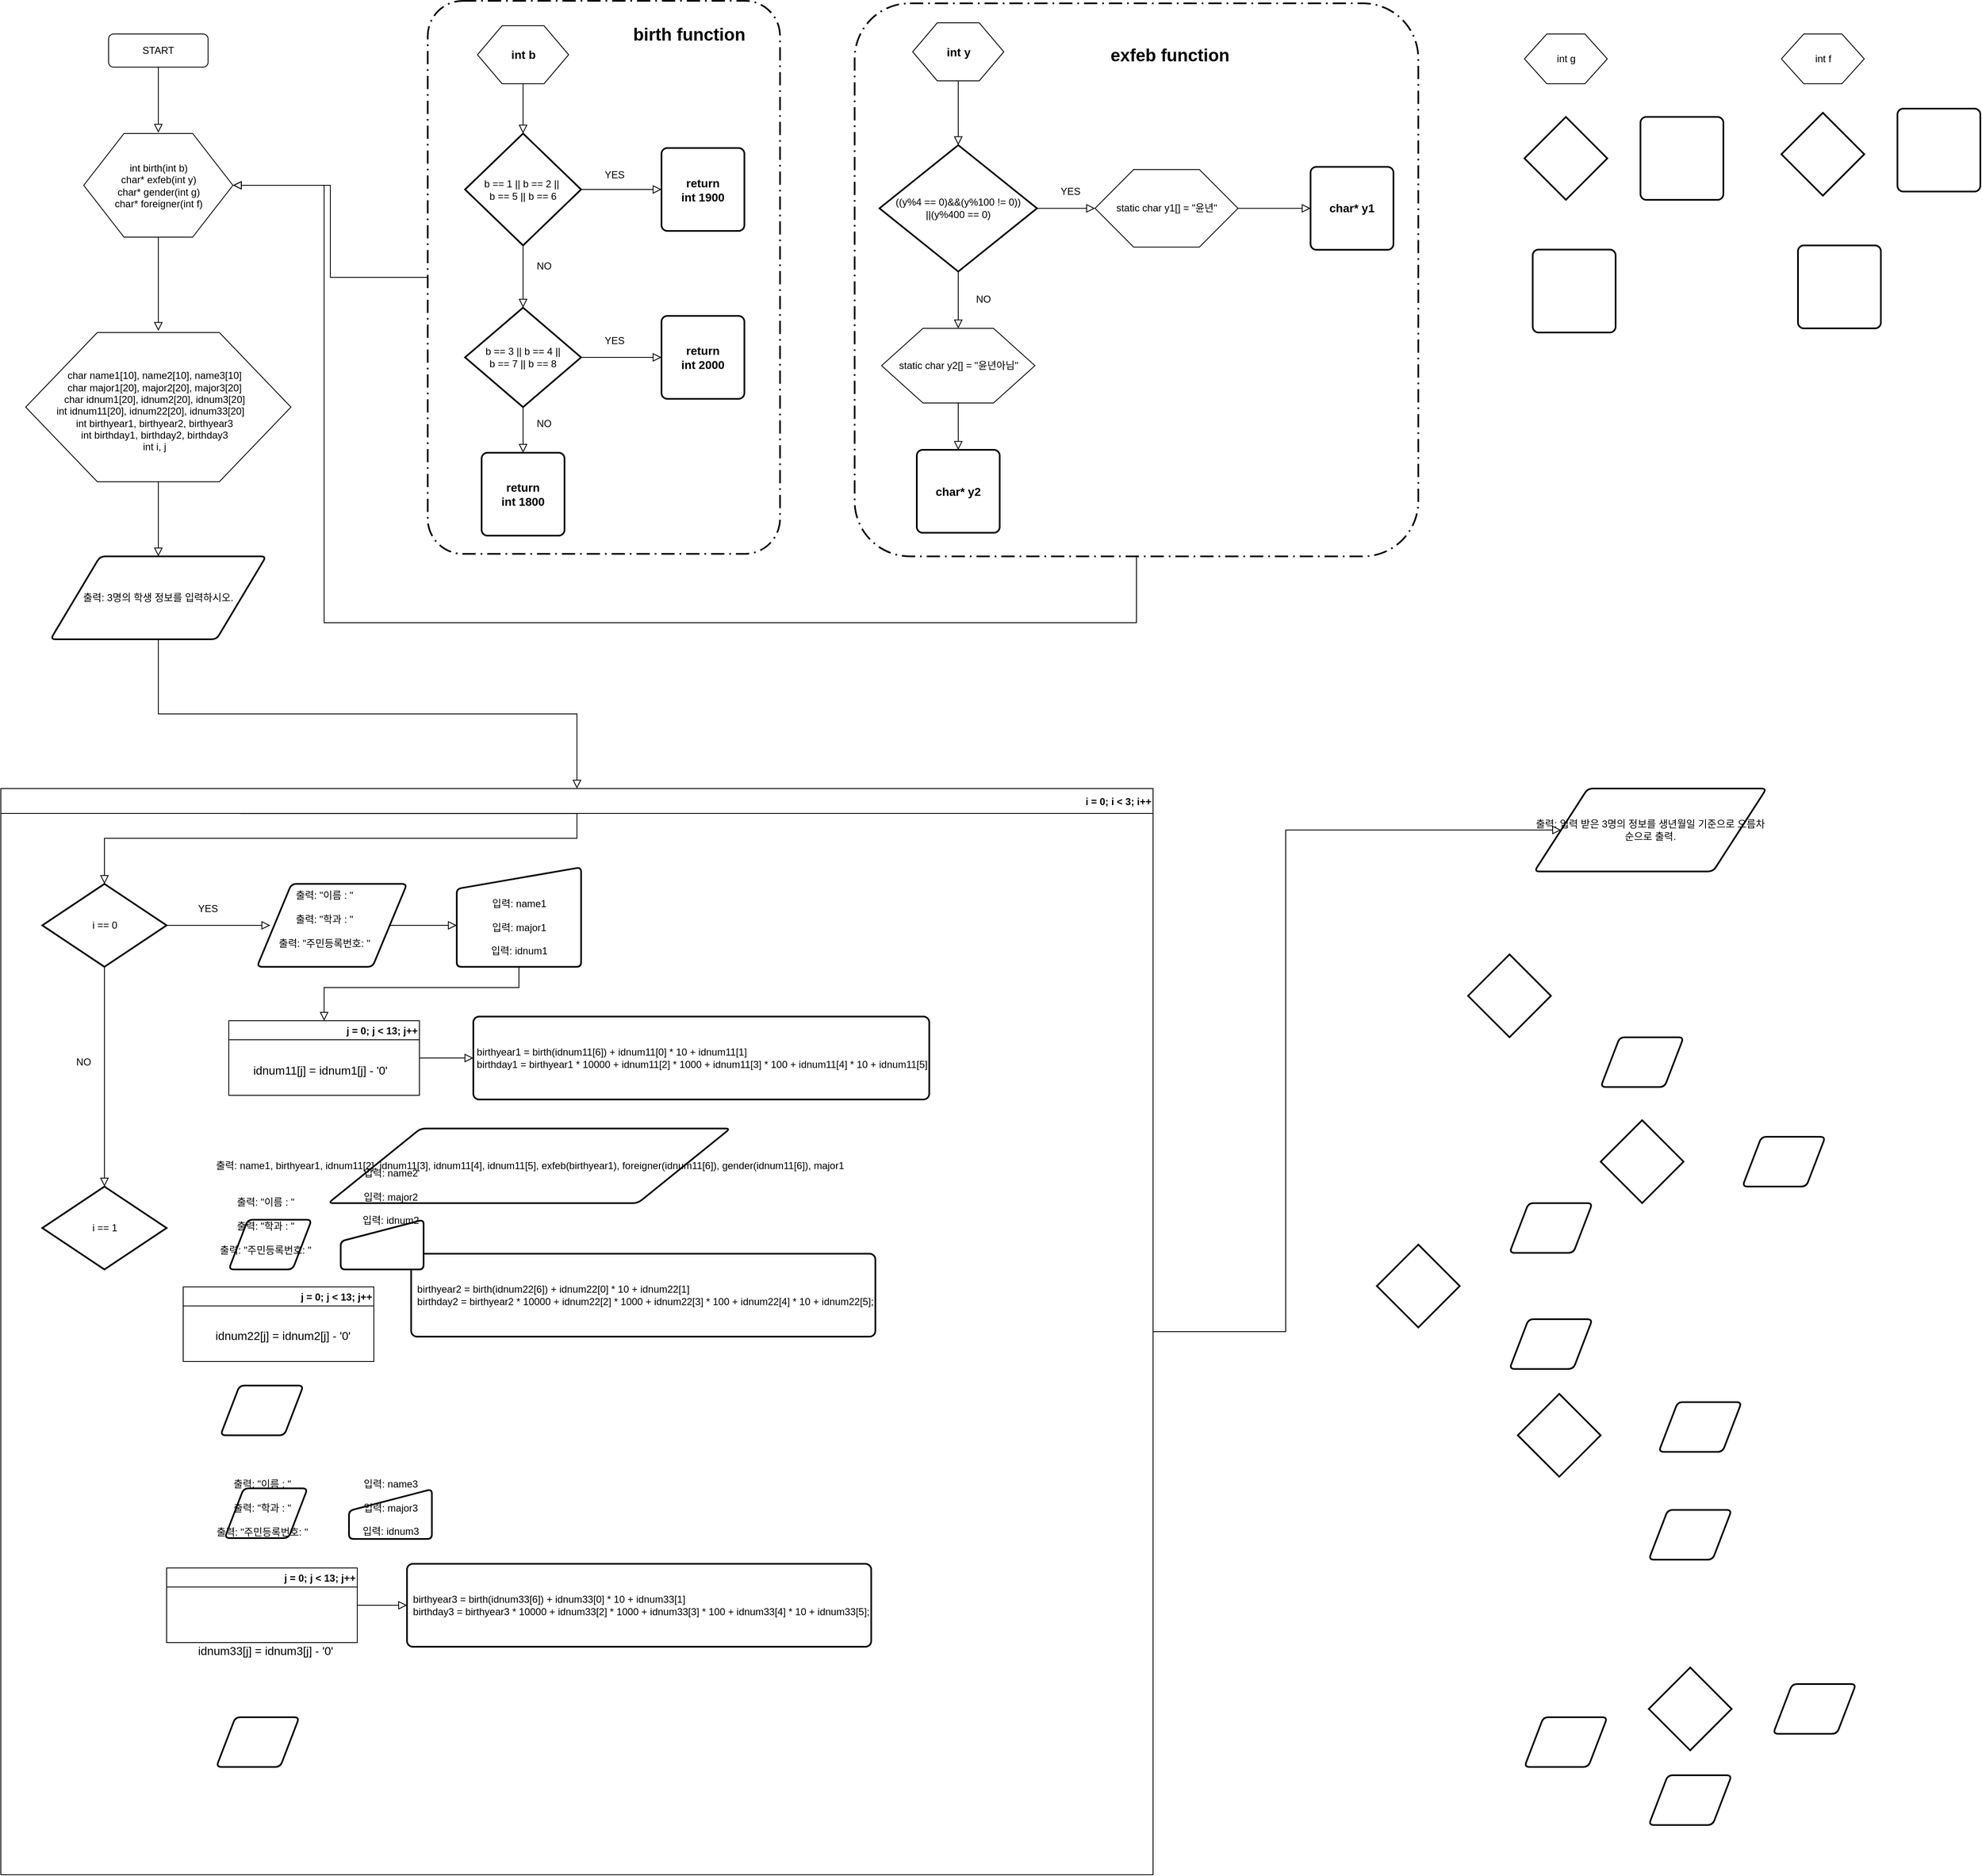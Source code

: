 <mxfile version="13.0.2" type="github">
  <diagram id="C5RBs43oDa-KdzZeNtuy" name="Page-1">
    <mxGraphModel dx="1422" dy="762" grid="1" gridSize="10" guides="1" tooltips="1" connect="1" arrows="1" fold="1" page="1" pageScale="1" pageWidth="827" pageHeight="1169" math="0" shadow="0">
      <root>
        <mxCell id="WIyWlLk6GJQsqaUBKTNV-0" />
        <mxCell id="WIyWlLk6GJQsqaUBKTNV-1" parent="WIyWlLk6GJQsqaUBKTNV-0" />
        <mxCell id="4wiE9PDr9LPtzBybS5Zg-10" style="edgeStyle=orthogonalEdgeStyle;rounded=0;orthogonalLoop=1;jettySize=auto;html=1;endArrow=block;endFill=0;endSize=8;exitX=0.5;exitY=1;exitDx=0;exitDy=0;" parent="WIyWlLk6GJQsqaUBKTNV-1" source="WIyWlLk6GJQsqaUBKTNV-3" edge="1">
          <mxGeometry relative="1" as="geometry">
            <Array as="points" />
            <mxPoint x="190" y="130" as="sourcePoint" />
            <mxPoint x="220" y="199" as="targetPoint" />
          </mxGeometry>
        </mxCell>
        <mxCell id="WIyWlLk6GJQsqaUBKTNV-3" value="START" style="rounded=1;whiteSpace=wrap;html=1;fontSize=12;glass=0;strokeWidth=1;shadow=0;" parent="WIyWlLk6GJQsqaUBKTNV-1" vertex="1">
          <mxGeometry x="160" y="80" width="120" height="40" as="geometry" />
        </mxCell>
        <mxCell id="4wiE9PDr9LPtzBybS5Zg-16" style="edgeStyle=orthogonalEdgeStyle;rounded=0;orthogonalLoop=1;jettySize=auto;html=1;exitX=1;exitY=0.5;exitDx=0;exitDy=0;endArrow=block;endFill=0;endSize=8;strokeColor=#FFFFFF;" parent="WIyWlLk6GJQsqaUBKTNV-1" source="4wiE9PDr9LPtzBybS5Zg-6" edge="1">
          <mxGeometry relative="1" as="geometry">
            <mxPoint x="510" y="260" as="targetPoint" />
          </mxGeometry>
        </mxCell>
        <mxCell id="Ko7_Mq95beZ5ZsDXgUVJ-6" style="edgeStyle=orthogonalEdgeStyle;rounded=0;jumpSize=6;orthogonalLoop=1;jettySize=auto;html=1;exitX=0.5;exitY=1;exitDx=0;exitDy=0;endArrow=block;endFill=0;endSize=8;" parent="WIyWlLk6GJQsqaUBKTNV-1" source="4wiE9PDr9LPtzBybS5Zg-6" target="Ko7_Mq95beZ5ZsDXgUVJ-3" edge="1">
          <mxGeometry relative="1" as="geometry" />
        </mxCell>
        <mxCell id="4wiE9PDr9LPtzBybS5Zg-6" value="" style="verticalLabelPosition=bottom;verticalAlign=top;html=1;shape=hexagon;perimeter=hexagonPerimeter2;arcSize=6;size=0.27;" parent="WIyWlLk6GJQsqaUBKTNV-1" vertex="1">
          <mxGeometry x="60" y="440" width="320" height="180" as="geometry" />
        </mxCell>
        <mxCell id="Ko7_Mq95beZ5ZsDXgUVJ-2" style="edgeStyle=orthogonalEdgeStyle;rounded=0;orthogonalLoop=1;jettySize=auto;html=1;exitX=0.5;exitY=1;exitDx=0;exitDy=0;endArrow=block;endFill=0;jumpSize=6;endSize=8;" parent="WIyWlLk6GJQsqaUBKTNV-1" source="4wiE9PDr9LPtzBybS5Zg-9" edge="1">
          <mxGeometry relative="1" as="geometry">
            <mxPoint x="220" y="438" as="targetPoint" />
            <Array as="points">
              <mxPoint x="220" y="438" />
              <mxPoint x="220" y="438" />
            </Array>
          </mxGeometry>
        </mxCell>
        <mxCell id="4wiE9PDr9LPtzBybS5Zg-9" value="" style="verticalLabelPosition=bottom;verticalAlign=top;html=1;shape=hexagon;perimeter=hexagonPerimeter2;arcSize=6;size=0.27;" parent="WIyWlLk6GJQsqaUBKTNV-1" vertex="1">
          <mxGeometry x="130" y="200" width="180" height="125" as="geometry" />
        </mxCell>
        <mxCell id="4wiE9PDr9LPtzBybS5Zg-11" value="&lt;div&gt;int birth(int b)&lt;/div&gt;&lt;div&gt;char* exfeb(int y)&lt;/div&gt;&lt;div&gt;char* gender(int g)&lt;/div&gt;&lt;div&gt;char* foreigner(int f)&lt;/div&gt;" style="text;html=1;resizable=0;autosize=1;align=center;verticalAlign=middle;points=[];fillColor=none;strokeColor=none;rounded=0;" parent="WIyWlLk6GJQsqaUBKTNV-1" vertex="1">
          <mxGeometry x="160" y="232.5" width="120" height="60" as="geometry" />
        </mxCell>
        <mxCell id="4wiE9PDr9LPtzBybS5Zg-12" value="&lt;span style=&quot;font-family: monospace ; font-size: 0px&quot;&gt;%3CmxGraphModel%3E%3Croot%3E%3CmxCell%20id%3D%220%22%2F%3E%3CmxCell%20id%3D%221%22%20parent%3D%220%22%2F%3E%3CmxCell%20id%3D%222%22%20value%3D%22%26lt%3Bdiv%26gt%3Bint%20birth(int%20b)%26lt%3B%2Fdiv%26gt%3B%26lt%3Bdiv%26gt%3Bchar*%20exfeb(int%20y)%26lt%3B%2Fdiv%26gt%3B%26lt%3Bdiv%26gt%3Bchar*%20gender(int%20g)%26lt%3B%2Fdiv%26gt%3B%26lt%3Bdiv%26gt%3Bchar*%20foreigner(int%20f)%26lt%3B%2Fdiv%26gt%3B%22%20style%3D%22text%3Bhtml%3D1%3Bresizable%3D0%3Bautosize%3D1%3Balign%3Dcenter%3BverticalAlign%3Dmiddle%3Bpoints%3D%5B%5D%3BfillColor%3Dnone%3BstrokeColor%3Dnone%3Brounded%3D0%3B%22%20vertex%3D%221%22%20parent%3D%221%22%3E%3CmxGeometry%20x%3D%2230%22%20y%3D%22170%22%20width%3D%22120%22%20height%3D%2260%22%20as%3D%22geometry%22%2F%3E%3C%2FmxCell%3E%3C%2Froot%3E%3C%2FmxGraphModel%3E&lt;/span&gt;&lt;font face=&quot;monospace&quot;&gt;&lt;span style=&quot;font-size: 0px&quot;&gt;&lt;span&gt;char name1[10];&lt;/span&gt;&lt;span&gt;  &lt;/span&gt;&lt;span&gt;//이름 입력 문자열 선언(3개)&lt;/span&gt;&lt;/span&gt;&lt;/font&gt;&lt;div&gt;&lt;font face=&quot;monospace&quot;&gt;&lt;span style=&quot;font-size: 0px&quot;&gt;&lt;span&gt; &lt;/span&gt;char name2[10];&lt;/span&gt;&lt;/font&gt;&lt;/div&gt;&lt;div&gt;&lt;font face=&quot;monospace&quot;&gt;&lt;span style=&quot;font-size: 0px&quot;&gt;&lt;span&gt; &lt;/span&gt;char name3[10];&lt;/span&gt;&lt;/font&gt;&lt;/div&gt;&lt;div&gt;&lt;font face=&quot;monospace&quot;&gt;&lt;span style=&quot;font-size: 0px&quot;&gt;&lt;span&gt; &lt;/span&gt;char major1[20];&lt;span&gt; &lt;/span&gt;//학과 입력 문자열 선언(3개)&lt;span&gt; &lt;/span&gt;&lt;/span&gt;&lt;/font&gt;&lt;/div&gt;&lt;div&gt;&lt;font face=&quot;monospace&quot;&gt;&lt;span style=&quot;font-size: 0px&quot;&gt;&lt;span&gt; &lt;/span&gt;char major2[20];&lt;/span&gt;&lt;/font&gt;&lt;/div&gt;&lt;div&gt;&lt;font face=&quot;monospace&quot;&gt;&lt;span style=&quot;font-size: 0px&quot;&gt;&lt;span&gt; &lt;/span&gt;char major3[20];&lt;/span&gt;&lt;/font&gt;&lt;/div&gt;&lt;div&gt;&lt;font face=&quot;monospace&quot;&gt;&lt;span style=&quot;font-size: 0px&quot;&gt;&lt;span&gt; &lt;/span&gt;char idnum1[13];&lt;span&gt; &lt;/span&gt;//주민등록번호 문자열 선언(3개)&lt;/span&gt;&lt;/font&gt;&lt;/div&gt;&lt;div&gt;&lt;font face=&quot;monospace&quot;&gt;&lt;span style=&quot;font-size: 0px&quot;&gt;&lt;span&gt; &lt;/span&gt;int idnum11[13];&lt;span&gt; &lt;/span&gt;//(문자열 주민등록번호 변환목적)숫자열 주민등록번호 선언(3개)&amp;nbsp; &amp;nbsp;&lt;/span&gt;&lt;/font&gt;&lt;/div&gt;&lt;div&gt;&lt;font face=&quot;monospace&quot;&gt;&lt;span style=&quot;font-size: 0px&quot;&gt;&lt;span&gt; &lt;/span&gt;char idnum2[13];&lt;/span&gt;&lt;/font&gt;&lt;/div&gt;&lt;div&gt;&lt;font face=&quot;monospace&quot;&gt;&lt;span style=&quot;font-size: 0px&quot;&gt;&lt;span&gt; &lt;/span&gt;int idnum22[13];&lt;/span&gt;&lt;/font&gt;&lt;/div&gt;&lt;div&gt;&lt;font face=&quot;monospace&quot;&gt;&lt;span style=&quot;font-size: 0px&quot;&gt;&lt;span&gt; &lt;/span&gt;char idnum3[13];&lt;/span&gt;&lt;/font&gt;&lt;/div&gt;&lt;div&gt;&lt;font face=&quot;monospace&quot;&gt;&lt;span style=&quot;font-size: 0px&quot;&gt;&lt;span&gt; &lt;/span&gt;int idnum33[13];&lt;/span&gt;&lt;/font&gt;&lt;/div&gt;&lt;div&gt;&lt;font face=&quot;monospace&quot;&gt;&lt;span style=&quot;font-size: 0px&quot;&gt;&lt;span&gt; &lt;/span&gt;int birthyear1, birthyear2, birthyear3;&lt;span&gt;  &lt;/span&gt;//출생년도 출력용 변수 선언(3개)&lt;/span&gt;&lt;/font&gt;&lt;/div&gt;&lt;div&gt;&lt;font face=&quot;monospace&quot;&gt;&lt;span style=&quot;font-size: 0px&quot;&gt;&lt;span&gt; &lt;/span&gt;int birthday1, birthday2, birthday3;&lt;span&gt;  &lt;/span&gt;//생년월일 비교용 변수 선언(3개)&lt;/span&gt;&lt;/font&gt;&lt;/div&gt;&lt;div&gt;&lt;font face=&quot;monospace&quot;&gt;&lt;span style=&quot;font-size: 0px&quot;&gt;&lt;br&gt;&lt;/span&gt;&lt;/font&gt;&lt;/div&gt;&lt;div&gt;&lt;font face=&quot;monospace&quot;&gt;&lt;span style=&quot;font-size: 0px&quot;&gt;&lt;span&gt; &lt;/span&gt;int i, j;&lt;/span&gt;&lt;/font&gt;&lt;/div&gt;" style="text;html=1;resizable=0;autosize=1;align=center;verticalAlign=middle;points=[];fillColor=none;strokeColor=none;rounded=0;" parent="WIyWlLk6GJQsqaUBKTNV-1" vertex="1">
          <mxGeometry x="320" y="70" width="20" height="290" as="geometry" />
        </mxCell>
        <mxCell id="4wiE9PDr9LPtzBybS5Zg-15" value="&lt;div&gt;char name1[10], name2[10], name3[10]&lt;/div&gt;&lt;div&gt;&lt;span&gt; &lt;/span&gt;char major1[20], major2[20], major3[20]&lt;/div&gt;&lt;div&gt;&lt;span&gt; &lt;/span&gt;char idnum1[20], idnum2[20], idnum3[20]&lt;/div&gt;&lt;div&gt;&lt;span&gt; &lt;/span&gt;int idnum11[20], idnum22[20], idnum33[20]&amp;nbsp; &amp;nbsp;&lt;/div&gt;&lt;div&gt;&lt;span&gt; &lt;/span&gt;int birthyear1, birthyear2, birthyear3&lt;/div&gt;&lt;div&gt;&lt;span&gt; &lt;/span&gt;int birthday1, birthday2, birthday3&lt;/div&gt;&lt;div&gt;&lt;span&gt;int i, j&lt;/span&gt;&lt;br&gt;&lt;/div&gt;" style="text;html=1;resizable=0;autosize=1;align=center;verticalAlign=middle;points=[];fillColor=none;strokeColor=none;rounded=0;" parent="WIyWlLk6GJQsqaUBKTNV-1" vertex="1">
          <mxGeometry x="90" y="485" width="250" height="100" as="geometry" />
        </mxCell>
        <mxCell id="lSgKYJNW8RAeHyvgfnGF-132" style="edgeStyle=orthogonalEdgeStyle;rounded=0;orthogonalLoop=1;jettySize=auto;html=1;endArrow=block;endFill=0;endSize=8;" parent="WIyWlLk6GJQsqaUBKTNV-1" source="Ko7_Mq95beZ5ZsDXgUVJ-3" target="Ko7_Mq95beZ5ZsDXgUVJ-7" edge="1">
          <mxGeometry relative="1" as="geometry" />
        </mxCell>
        <mxCell id="Ko7_Mq95beZ5ZsDXgUVJ-3" value="출력: 3명의 학생 정보를 입력하시오." style="shape=parallelogram;html=1;strokeWidth=2;perimeter=parallelogramPerimeter;whiteSpace=wrap;rounded=1;arcSize=12;size=0.23;" parent="WIyWlLk6GJQsqaUBKTNV-1" vertex="1">
          <mxGeometry x="90" y="710" width="260" height="100" as="geometry" />
        </mxCell>
        <mxCell id="lSgKYJNW8RAeHyvgfnGF-131" style="edgeStyle=orthogonalEdgeStyle;rounded=0;orthogonalLoop=1;jettySize=auto;html=1;endArrow=block;endFill=0;endSize=8;" parent="WIyWlLk6GJQsqaUBKTNV-1" source="Ko7_Mq95beZ5ZsDXgUVJ-7" target="Ko7_Mq95beZ5ZsDXgUVJ-29" edge="1">
          <mxGeometry relative="1" as="geometry">
            <Array as="points">
              <mxPoint x="1580" y="1645" />
              <mxPoint x="1580" y="1040" />
            </Array>
          </mxGeometry>
        </mxCell>
        <mxCell id="Ko7_Mq95beZ5ZsDXgUVJ-7" value="i = 0; i &lt; 3; i++" style="swimlane;align=right;startSize=30;" parent="WIyWlLk6GJQsqaUBKTNV-1" vertex="1">
          <mxGeometry x="30" y="990" width="1390" height="1310" as="geometry" />
        </mxCell>
        <mxCell id="lSgKYJNW8RAeHyvgfnGF-13" value="" style="edgeStyle=orthogonalEdgeStyle;rounded=0;orthogonalLoop=1;jettySize=auto;html=1;endArrow=block;endFill=0;endSize=8;" parent="Ko7_Mq95beZ5ZsDXgUVJ-7" source="Ko7_Mq95beZ5ZsDXgUVJ-8" target="Ko7_Mq95beZ5ZsDXgUVJ-37" edge="1">
          <mxGeometry relative="1" as="geometry" />
        </mxCell>
        <mxCell id="Ko7_Mq95beZ5ZsDXgUVJ-8" value="j = 0; j &lt; 13; j++" style="swimlane;align=right;" parent="Ko7_Mq95beZ5ZsDXgUVJ-7" vertex="1">
          <mxGeometry x="275" y="280" width="230" height="90" as="geometry" />
        </mxCell>
        <mxCell id="lSgKYJNW8RAeHyvgfnGF-7" value="&lt;font style=&quot;font-size: 14px&quot;&gt;idnum11[j] = idnum1[j] - &#39;0&#39;&lt;/font&gt;" style="text;html=1;align=center;verticalAlign=middle;resizable=0;points=[];autosize=1;" parent="Ko7_Mq95beZ5ZsDXgUVJ-8" vertex="1">
          <mxGeometry x="20" y="50" width="180" height="20" as="geometry" />
        </mxCell>
        <mxCell id="lSgKYJNW8RAeHyvgfnGF-10" value="" style="edgeStyle=orthogonalEdgeStyle;rounded=0;orthogonalLoop=1;jettySize=auto;html=1;endArrow=block;endFill=0;endSize=8;" parent="Ko7_Mq95beZ5ZsDXgUVJ-7" source="Ko7_Mq95beZ5ZsDXgUVJ-9" target="Ko7_Mq95beZ5ZsDXgUVJ-39" edge="1">
          <mxGeometry relative="1" as="geometry" />
        </mxCell>
        <mxCell id="Ko7_Mq95beZ5ZsDXgUVJ-9" value="j = 0; j &lt; 13; j++" style="swimlane;align=right;" parent="Ko7_Mq95beZ5ZsDXgUVJ-7" vertex="1">
          <mxGeometry x="200" y="940" width="230" height="90" as="geometry" />
        </mxCell>
        <mxCell id="lSgKYJNW8RAeHyvgfnGF-9" value="&lt;font style=&quot;font-size: 14px&quot;&gt;idnum33[j] = idnum3[j] - &#39;0&#39;&lt;/font&gt;" style="text;html=1;align=center;verticalAlign=middle;resizable=0;points=[];autosize=1;" parent="Ko7_Mq95beZ5ZsDXgUVJ-9" vertex="1">
          <mxGeometry x="29" y="90" width="180" height="20" as="geometry" />
        </mxCell>
        <mxCell id="Ko7_Mq95beZ5ZsDXgUVJ-75" style="edgeStyle=orthogonalEdgeStyle;rounded=0;jumpSize=6;orthogonalLoop=1;jettySize=auto;html=1;endArrow=block;endFill=0;endSize=8;" parent="Ko7_Mq95beZ5ZsDXgUVJ-7" source="Ko7_Mq95beZ5ZsDXgUVJ-11" target="Ko7_Mq95beZ5ZsDXgUVJ-13" edge="1">
          <mxGeometry relative="1" as="geometry" />
        </mxCell>
        <mxCell id="Ko7_Mq95beZ5ZsDXgUVJ-76" style="edgeStyle=orthogonalEdgeStyle;rounded=0;jumpSize=6;orthogonalLoop=1;jettySize=auto;html=1;endArrow=block;endFill=0;endSize=8;" parent="Ko7_Mq95beZ5ZsDXgUVJ-7" source="Ko7_Mq95beZ5ZsDXgUVJ-11" target="Ko7_Mq95beZ5ZsDXgUVJ-21" edge="1">
          <mxGeometry relative="1" as="geometry" />
        </mxCell>
        <mxCell id="Ko7_Mq95beZ5ZsDXgUVJ-11" value="" style="strokeWidth=2;html=1;shape=mxgraph.flowchart.decision;whiteSpace=wrap;align=right;" parent="Ko7_Mq95beZ5ZsDXgUVJ-7" vertex="1">
          <mxGeometry x="50" y="115" width="150" height="100" as="geometry" />
        </mxCell>
        <mxCell id="Ko7_Mq95beZ5ZsDXgUVJ-12" value="i == 0" style="text;html=1;resizable=0;autosize=1;align=center;verticalAlign=middle;points=[];fillColor=none;strokeColor=none;rounded=0;" parent="Ko7_Mq95beZ5ZsDXgUVJ-7" vertex="1">
          <mxGeometry x="100" y="155" width="50" height="20" as="geometry" />
        </mxCell>
        <mxCell id="Ko7_Mq95beZ5ZsDXgUVJ-13" value="" style="strokeWidth=2;html=1;shape=mxgraph.flowchart.decision;whiteSpace=wrap;align=right;" parent="Ko7_Mq95beZ5ZsDXgUVJ-7" vertex="1">
          <mxGeometry x="50" y="480" width="150" height="100" as="geometry" />
        </mxCell>
        <mxCell id="Ko7_Mq95beZ5ZsDXgUVJ-14" value="i == 1" style="text;html=1;resizable=0;autosize=1;align=center;verticalAlign=middle;points=[];fillColor=none;strokeColor=none;rounded=0;" parent="Ko7_Mq95beZ5ZsDXgUVJ-7" vertex="1">
          <mxGeometry x="100" y="520" width="50" height="20" as="geometry" />
        </mxCell>
        <mxCell id="Ko7_Mq95beZ5ZsDXgUVJ-17" value="j = 0; j &lt; 13; j++" style="swimlane;align=right;" parent="Ko7_Mq95beZ5ZsDXgUVJ-7" vertex="1">
          <mxGeometry x="220" y="601" width="230" height="90" as="geometry" />
        </mxCell>
        <mxCell id="lSgKYJNW8RAeHyvgfnGF-8" value="&lt;font style=&quot;font-size: 14px&quot;&gt;idnum22[j] = idnum2[j] - &#39;0&#39;&lt;/font&gt;" style="text;html=1;align=center;verticalAlign=middle;resizable=0;points=[];autosize=1;" parent="Ko7_Mq95beZ5ZsDXgUVJ-17" vertex="1">
          <mxGeometry x="30" y="49" width="180" height="20" as="geometry" />
        </mxCell>
        <mxCell id="lSgKYJNW8RAeHyvgfnGF-6" value="" style="edgeStyle=orthogonalEdgeStyle;rounded=0;orthogonalLoop=1;jettySize=auto;html=1;endArrow=block;endFill=0;endSize=8;" parent="Ko7_Mq95beZ5ZsDXgUVJ-7" source="Ko7_Mq95beZ5ZsDXgUVJ-18" target="Ko7_Mq95beZ5ZsDXgUVJ-50" edge="1">
          <mxGeometry relative="1" as="geometry">
            <Array as="points">
              <mxPoint x="530" y="165" />
              <mxPoint x="530" y="165" />
            </Array>
          </mxGeometry>
        </mxCell>
        <mxCell id="Ko7_Mq95beZ5ZsDXgUVJ-18" value="" style="shape=parallelogram;html=1;strokeWidth=2;perimeter=parallelogramPerimeter;whiteSpace=wrap;rounded=1;arcSize=12;size=0.23;align=right;" parent="Ko7_Mq95beZ5ZsDXgUVJ-7" vertex="1">
          <mxGeometry x="309" y="115" width="181" height="100" as="geometry" />
        </mxCell>
        <mxCell id="Ko7_Mq95beZ5ZsDXgUVJ-19" value="" style="shape=parallelogram;html=1;strokeWidth=2;perimeter=parallelogramPerimeter;whiteSpace=wrap;rounded=1;arcSize=12;size=0.23;align=right;" parent="Ko7_Mq95beZ5ZsDXgUVJ-7" vertex="1">
          <mxGeometry x="275" y="520" width="100" height="60" as="geometry" />
        </mxCell>
        <mxCell id="Ko7_Mq95beZ5ZsDXgUVJ-20" value="" style="shape=parallelogram;html=1;strokeWidth=2;perimeter=parallelogramPerimeter;whiteSpace=wrap;rounded=1;arcSize=12;size=0.23;align=right;" parent="Ko7_Mq95beZ5ZsDXgUVJ-7" vertex="1">
          <mxGeometry x="270" y="844" width="100" height="60" as="geometry" />
        </mxCell>
        <mxCell id="Ko7_Mq95beZ5ZsDXgUVJ-21" value="&lt;div&gt;출력: &quot;이름 : &quot;&lt;/div&gt;&lt;div&gt;&lt;br&gt;&lt;/div&gt;&lt;div&gt;출력: &quot;학과 : &quot;&lt;/div&gt;&lt;div&gt;&lt;br&gt;&lt;/div&gt;&lt;div&gt;출력: &quot;주민등록번호: &quot;&lt;/div&gt;&lt;div&gt;&lt;br&gt;&lt;/div&gt;" style="text;html=1;resizable=0;autosize=1;align=center;verticalAlign=middle;points=[];fillColor=none;strokeColor=none;rounded=0;" parent="Ko7_Mq95beZ5ZsDXgUVJ-7" vertex="1">
          <mxGeometry x="325" y="120" width="130" height="90" as="geometry" />
        </mxCell>
        <mxCell id="Ko7_Mq95beZ5ZsDXgUVJ-26" value="" style="shape=parallelogram;html=1;strokeWidth=2;perimeter=parallelogramPerimeter;whiteSpace=wrap;rounded=1;arcSize=12;size=0.23;align=right;" parent="Ko7_Mq95beZ5ZsDXgUVJ-7" vertex="1">
          <mxGeometry x="395" y="410" width="485" height="90" as="geometry" />
        </mxCell>
        <mxCell id="Ko7_Mq95beZ5ZsDXgUVJ-27" value="" style="shape=parallelogram;html=1;strokeWidth=2;perimeter=parallelogramPerimeter;whiteSpace=wrap;rounded=1;arcSize=12;size=0.23;align=right;" parent="Ko7_Mq95beZ5ZsDXgUVJ-7" vertex="1">
          <mxGeometry x="265" y="720" width="100" height="60" as="geometry" />
        </mxCell>
        <mxCell id="Ko7_Mq95beZ5ZsDXgUVJ-28" value="" style="shape=parallelogram;html=1;strokeWidth=2;perimeter=parallelogramPerimeter;whiteSpace=wrap;rounded=1;arcSize=12;size=0.23;align=right;" parent="Ko7_Mq95beZ5ZsDXgUVJ-7" vertex="1">
          <mxGeometry x="260" y="1120" width="100" height="60" as="geometry" />
        </mxCell>
        <mxCell id="Ko7_Mq95beZ5ZsDXgUVJ-37" value="&lt;div style=&quot;text-align: justify&quot;&gt;&lt;span&gt;birthyear1 = birth(idnum11[6]) + idnum11[0] * 10 + idnum11[1]&lt;/span&gt;&lt;/div&gt;&lt;div style=&quot;text-align: justify&quot;&gt;&lt;span&gt;birthday1 = birthyear1 * 10000 + idnum11[2] * 1000 + idnum11[3] * 100 + idnum11[4] * 10 + idnum11[5]&lt;/span&gt;&lt;/div&gt;" style="rounded=1;whiteSpace=wrap;html=1;absoluteArcSize=1;arcSize=14;strokeWidth=2;align=right;" parent="Ko7_Mq95beZ5ZsDXgUVJ-7" vertex="1">
          <mxGeometry x="570" y="275" width="550" height="100" as="geometry" />
        </mxCell>
        <mxCell id="Ko7_Mq95beZ5ZsDXgUVJ-38" value="&lt;div style=&quot;text-align: justify&quot;&gt;&lt;span&gt;birthyear2 = birth(idnum22[6]) + idnum22[0] * 10 + idnum22[1]&lt;/span&gt;&lt;/div&gt;&lt;div style=&quot;text-align: justify&quot;&gt;&lt;span&gt;birthday2 = birthyear2 * 10000 + idnum22[2] * 1000 + idnum22[3] * 100 + idnum22[4] * 10 + idnum22[5];&lt;/span&gt;&lt;/div&gt;" style="rounded=1;whiteSpace=wrap;html=1;absoluteArcSize=1;arcSize=14;strokeWidth=2;align=right;" parent="Ko7_Mq95beZ5ZsDXgUVJ-7" vertex="1">
          <mxGeometry x="495" y="561" width="560" height="100" as="geometry" />
        </mxCell>
        <mxCell id="Ko7_Mq95beZ5ZsDXgUVJ-39" value="&lt;div style=&quot;text-align: justify&quot;&gt;&lt;span&gt;birthyear3 = birth(idnum33[6]) + idnum33[0] * 10 + idnum33[1]&lt;/span&gt;&lt;/div&gt;&lt;div style=&quot;text-align: justify&quot;&gt;&lt;span&gt;birthday3 = birthyear3 * 10000 + idnum33[2] * 1000 + idnum33[3] * 100 + idnum33[4] * 10 + idnum33[5];&lt;/span&gt;&lt;/div&gt;" style="rounded=1;whiteSpace=wrap;html=1;absoluteArcSize=1;arcSize=14;strokeWidth=2;align=right;" parent="Ko7_Mq95beZ5ZsDXgUVJ-7" vertex="1">
          <mxGeometry x="490" y="935" width="560" height="100" as="geometry" />
        </mxCell>
        <mxCell id="lSgKYJNW8RAeHyvgfnGF-12" value="" style="edgeStyle=orthogonalEdgeStyle;rounded=0;orthogonalLoop=1;jettySize=auto;html=1;endArrow=block;endFill=0;endSize=8;" parent="Ko7_Mq95beZ5ZsDXgUVJ-7" source="Ko7_Mq95beZ5ZsDXgUVJ-50" target="Ko7_Mq95beZ5ZsDXgUVJ-8" edge="1">
          <mxGeometry relative="1" as="geometry">
            <mxPoint x="550" y="300" as="targetPoint" />
            <Array as="points">
              <mxPoint x="625" y="240" />
              <mxPoint x="390" y="240" />
            </Array>
          </mxGeometry>
        </mxCell>
        <mxCell id="Ko7_Mq95beZ5ZsDXgUVJ-50" value="" style="html=1;strokeWidth=2;shape=manualInput;whiteSpace=wrap;rounded=1;size=26;arcSize=11;align=right;" parent="Ko7_Mq95beZ5ZsDXgUVJ-7" vertex="1">
          <mxGeometry x="550" y="95" width="150" height="120" as="geometry" />
        </mxCell>
        <mxCell id="Ko7_Mq95beZ5ZsDXgUVJ-51" value="" style="html=1;strokeWidth=2;shape=manualInput;whiteSpace=wrap;rounded=1;size=26;arcSize=11;align=right;" parent="Ko7_Mq95beZ5ZsDXgUVJ-7" vertex="1">
          <mxGeometry x="410" y="520" width="100" height="60" as="geometry" />
        </mxCell>
        <mxCell id="Ko7_Mq95beZ5ZsDXgUVJ-52" value="" style="html=1;strokeWidth=2;shape=manualInput;whiteSpace=wrap;rounded=1;size=26;arcSize=11;align=right;" parent="Ko7_Mq95beZ5ZsDXgUVJ-7" vertex="1">
          <mxGeometry x="420" y="845" width="100" height="60" as="geometry" />
        </mxCell>
        <mxCell id="Ko7_Mq95beZ5ZsDXgUVJ-53" value="&lt;div&gt;&lt;br&gt;&lt;/div&gt;&lt;div&gt;입력: name1&lt;/div&gt;&lt;div&gt;&lt;br&gt;&lt;/div&gt;&lt;div&gt;입력: major1&lt;/div&gt;&lt;div&gt;&lt;br&gt;&lt;/div&gt;&lt;div&gt;입력: idnum1&lt;/div&gt;" style="text;html=1;resizable=0;autosize=1;align=center;verticalAlign=middle;points=[];fillColor=none;strokeColor=none;rounded=0;" parent="Ko7_Mq95beZ5ZsDXgUVJ-7" vertex="1">
          <mxGeometry x="580" y="115" width="90" height="90" as="geometry" />
        </mxCell>
        <mxCell id="Ko7_Mq95beZ5ZsDXgUVJ-54" value="&lt;div&gt;&lt;br&gt;&lt;/div&gt;&lt;div&gt;입력: name2&lt;/div&gt;&lt;div&gt;&lt;br&gt;&lt;/div&gt;&lt;div&gt;입력: major2&lt;/div&gt;&lt;div&gt;&lt;br&gt;&lt;/div&gt;&lt;div&gt;입력: idnum2&lt;/div&gt;" style="text;html=1;resizable=0;autosize=1;align=center;verticalAlign=middle;points=[];fillColor=none;strokeColor=none;rounded=0;" parent="Ko7_Mq95beZ5ZsDXgUVJ-7" vertex="1">
          <mxGeometry x="425" y="440" width="90" height="90" as="geometry" />
        </mxCell>
        <mxCell id="Ko7_Mq95beZ5ZsDXgUVJ-55" value="&lt;div&gt;&lt;br&gt;&lt;/div&gt;&lt;div&gt;입력: name3&lt;/div&gt;&lt;div&gt;&lt;br&gt;&lt;/div&gt;&lt;div&gt;입력: major3&lt;/div&gt;&lt;div&gt;&lt;br&gt;&lt;/div&gt;&lt;div&gt;입력: idnum3&lt;/div&gt;" style="text;html=1;resizable=0;autosize=1;align=center;verticalAlign=middle;points=[];fillColor=none;strokeColor=none;rounded=0;" parent="Ko7_Mq95beZ5ZsDXgUVJ-7" vertex="1">
          <mxGeometry x="425" y="815" width="90" height="90" as="geometry" />
        </mxCell>
        <mxCell id="Ko7_Mq95beZ5ZsDXgUVJ-56" value="&lt;div&gt;출력: &quot;이름 : &quot;&lt;/div&gt;&lt;div&gt;&lt;br&gt;&lt;/div&gt;&lt;div&gt;출력: &quot;학과 : &quot;&lt;/div&gt;&lt;div&gt;&lt;br&gt;&lt;/div&gt;&lt;div&gt;출력: &quot;주민등록번호: &quot;&lt;/div&gt;&lt;div&gt;&lt;br&gt;&lt;/div&gt;" style="text;html=1;resizable=0;autosize=1;align=center;verticalAlign=middle;points=[];fillColor=none;strokeColor=none;rounded=0;" parent="Ko7_Mq95beZ5ZsDXgUVJ-7" vertex="1">
          <mxGeometry x="254" y="490" width="130" height="90" as="geometry" />
        </mxCell>
        <mxCell id="Ko7_Mq95beZ5ZsDXgUVJ-57" value="&lt;div&gt;출력: &quot;이름 : &quot;&lt;/div&gt;&lt;div&gt;&lt;br&gt;&lt;/div&gt;&lt;div&gt;출력: &quot;학과 : &quot;&lt;/div&gt;&lt;div&gt;&lt;br&gt;&lt;/div&gt;&lt;div&gt;출력: &quot;주민등록번호: &quot;&lt;/div&gt;&lt;div&gt;&lt;br&gt;&lt;/div&gt;" style="text;html=1;resizable=0;autosize=1;align=center;verticalAlign=middle;points=[];fillColor=none;strokeColor=none;rounded=0;" parent="Ko7_Mq95beZ5ZsDXgUVJ-7" vertex="1">
          <mxGeometry x="250" y="830" width="130" height="90" as="geometry" />
        </mxCell>
        <mxCell id="Ko7_Mq95beZ5ZsDXgUVJ-87" style="edgeStyle=orthogonalEdgeStyle;rounded=0;jumpSize=6;orthogonalLoop=1;jettySize=auto;html=1;endArrow=block;endFill=0;endSize=8;entryX=0.5;entryY=0;entryDx=0;entryDy=0;entryPerimeter=0;exitX=0.208;exitY=0.023;exitDx=0;exitDy=0;exitPerimeter=0;" parent="Ko7_Mq95beZ5ZsDXgUVJ-7" source="Ko7_Mq95beZ5ZsDXgUVJ-7" target="Ko7_Mq95beZ5ZsDXgUVJ-11" edge="1">
          <mxGeometry relative="1" as="geometry">
            <mxPoint x="265" y="60" as="sourcePoint" />
            <mxPoint x="265" y="210" as="targetPoint" />
            <Array as="points">
              <mxPoint x="695" y="30" />
              <mxPoint x="695" y="60" />
              <mxPoint x="125" y="60" />
            </Array>
          </mxGeometry>
        </mxCell>
        <mxCell id="Ko7_Mq95beZ5ZsDXgUVJ-88" value="YES" style="text;html=1;strokeColor=none;fillColor=none;align=center;verticalAlign=middle;whiteSpace=wrap;rounded=0;" parent="Ko7_Mq95beZ5ZsDXgUVJ-7" vertex="1">
          <mxGeometry x="230" y="135" width="40" height="20" as="geometry" />
        </mxCell>
        <mxCell id="Ko7_Mq95beZ5ZsDXgUVJ-89" value="NO" style="text;html=1;strokeColor=none;fillColor=none;align=center;verticalAlign=middle;whiteSpace=wrap;rounded=0;" parent="Ko7_Mq95beZ5ZsDXgUVJ-7" vertex="1">
          <mxGeometry x="80" y="320" width="40" height="20" as="geometry" />
        </mxCell>
        <mxCell id="lSgKYJNW8RAeHyvgfnGF-133" value="출력: name1, birthyear1, idnum11[2], idnum11[3], idnum11[4], idnum11[5], exfeb(birthyear1), foreigner(idnum11[6]), gender(idnum11[6]), major1" style="text;html=1;align=center;verticalAlign=middle;resizable=0;points=[];autosize=1;" parent="Ko7_Mq95beZ5ZsDXgUVJ-7" vertex="1">
          <mxGeometry x="247.5" y="445" width="780" height="20" as="geometry" />
        </mxCell>
        <mxCell id="Ko7_Mq95beZ5ZsDXgUVJ-29" value="출력: 입력 받은 3명의 정보를 생년월일 기준으로 오름차순으로 출력." style="shape=parallelogram;html=1;strokeWidth=2;perimeter=parallelogramPerimeter;whiteSpace=wrap;rounded=1;arcSize=12;size=0.23;" parent="WIyWlLk6GJQsqaUBKTNV-1" vertex="1">
          <mxGeometry x="1880" y="990" width="280" height="100" as="geometry" />
        </mxCell>
        <mxCell id="Ko7_Mq95beZ5ZsDXgUVJ-30" value="" style="strokeWidth=2;html=1;shape=mxgraph.flowchart.decision;whiteSpace=wrap;align=right;" parent="WIyWlLk6GJQsqaUBKTNV-1" vertex="1">
          <mxGeometry x="1800" y="1190" width="100" height="100" as="geometry" />
        </mxCell>
        <mxCell id="Ko7_Mq95beZ5ZsDXgUVJ-31" value="" style="strokeWidth=2;html=1;shape=mxgraph.flowchart.decision;whiteSpace=wrap;align=right;" parent="WIyWlLk6GJQsqaUBKTNV-1" vertex="1">
          <mxGeometry x="1960" y="1390" width="100" height="100" as="geometry" />
        </mxCell>
        <mxCell id="Ko7_Mq95beZ5ZsDXgUVJ-34" value="" style="strokeWidth=2;html=1;shape=mxgraph.flowchart.decision;whiteSpace=wrap;align=right;" parent="WIyWlLk6GJQsqaUBKTNV-1" vertex="1">
          <mxGeometry x="1690" y="1540" width="100" height="100" as="geometry" />
        </mxCell>
        <mxCell id="Ko7_Mq95beZ5ZsDXgUVJ-35" value="" style="strokeWidth=2;html=1;shape=mxgraph.flowchart.decision;whiteSpace=wrap;align=right;" parent="WIyWlLk6GJQsqaUBKTNV-1" vertex="1">
          <mxGeometry x="1860" y="1720" width="100" height="100" as="geometry" />
        </mxCell>
        <mxCell id="Ko7_Mq95beZ5ZsDXgUVJ-36" value="" style="strokeWidth=2;html=1;shape=mxgraph.flowchart.decision;whiteSpace=wrap;align=right;" parent="WIyWlLk6GJQsqaUBKTNV-1" vertex="1">
          <mxGeometry x="2018" y="2050" width="100" height="100" as="geometry" />
        </mxCell>
        <mxCell id="Ko7_Mq95beZ5ZsDXgUVJ-40" value="" style="shape=parallelogram;html=1;strokeWidth=2;perimeter=parallelogramPerimeter;whiteSpace=wrap;rounded=1;arcSize=12;size=0.23;align=right;" parent="WIyWlLk6GJQsqaUBKTNV-1" vertex="1">
          <mxGeometry x="1960" y="1290" width="100" height="60" as="geometry" />
        </mxCell>
        <mxCell id="Ko7_Mq95beZ5ZsDXgUVJ-41" value="" style="shape=parallelogram;html=1;strokeWidth=2;perimeter=parallelogramPerimeter;whiteSpace=wrap;rounded=1;arcSize=12;size=0.23;align=right;" parent="WIyWlLk6GJQsqaUBKTNV-1" vertex="1">
          <mxGeometry x="1850" y="1490" width="100" height="60" as="geometry" />
        </mxCell>
        <mxCell id="Ko7_Mq95beZ5ZsDXgUVJ-42" value="" style="shape=parallelogram;html=1;strokeWidth=2;perimeter=parallelogramPerimeter;whiteSpace=wrap;rounded=1;arcSize=12;size=0.23;align=right;" parent="WIyWlLk6GJQsqaUBKTNV-1" vertex="1">
          <mxGeometry x="1850" y="1630" width="100" height="60" as="geometry" />
        </mxCell>
        <mxCell id="Ko7_Mq95beZ5ZsDXgUVJ-43" value="" style="shape=parallelogram;html=1;strokeWidth=2;perimeter=parallelogramPerimeter;whiteSpace=wrap;rounded=1;arcSize=12;size=0.23;align=right;" parent="WIyWlLk6GJQsqaUBKTNV-1" vertex="1">
          <mxGeometry x="2018" y="1860" width="100" height="60" as="geometry" />
        </mxCell>
        <mxCell id="Ko7_Mq95beZ5ZsDXgUVJ-44" value="" style="shape=parallelogram;html=1;strokeWidth=2;perimeter=parallelogramPerimeter;whiteSpace=wrap;rounded=1;arcSize=12;size=0.23;align=right;" parent="WIyWlLk6GJQsqaUBKTNV-1" vertex="1">
          <mxGeometry x="1868" y="2110" width="100" height="60" as="geometry" />
        </mxCell>
        <mxCell id="Ko7_Mq95beZ5ZsDXgUVJ-45" value="" style="shape=parallelogram;html=1;strokeWidth=2;perimeter=parallelogramPerimeter;whiteSpace=wrap;rounded=1;arcSize=12;size=0.23;align=right;" parent="WIyWlLk6GJQsqaUBKTNV-1" vertex="1">
          <mxGeometry x="2018" y="2180" width="100" height="60" as="geometry" />
        </mxCell>
        <mxCell id="Ko7_Mq95beZ5ZsDXgUVJ-46" value="" style="shape=parallelogram;html=1;strokeWidth=2;perimeter=parallelogramPerimeter;whiteSpace=wrap;rounded=1;arcSize=12;size=0.23;align=right;" parent="WIyWlLk6GJQsqaUBKTNV-1" vertex="1">
          <mxGeometry x="2168" y="2070" width="100" height="60" as="geometry" />
        </mxCell>
        <mxCell id="Ko7_Mq95beZ5ZsDXgUVJ-47" value="" style="shape=parallelogram;html=1;strokeWidth=2;perimeter=parallelogramPerimeter;whiteSpace=wrap;rounded=1;arcSize=12;size=0.23;align=right;" parent="WIyWlLk6GJQsqaUBKTNV-1" vertex="1">
          <mxGeometry x="2030" y="1730" width="100" height="60" as="geometry" />
        </mxCell>
        <mxCell id="Ko7_Mq95beZ5ZsDXgUVJ-48" value="" style="shape=parallelogram;html=1;strokeWidth=2;perimeter=parallelogramPerimeter;whiteSpace=wrap;rounded=1;arcSize=12;size=0.23;align=right;" parent="WIyWlLk6GJQsqaUBKTNV-1" vertex="1">
          <mxGeometry x="2131" y="1410" width="100" height="60" as="geometry" />
        </mxCell>
        <mxCell id="lSgKYJNW8RAeHyvgfnGF-138" value="" style="edgeStyle=orthogonalEdgeStyle;rounded=0;orthogonalLoop=1;jettySize=auto;html=1;endArrow=block;endFill=0;endSize=8;" parent="WIyWlLk6GJQsqaUBKTNV-1" source="Ko7_Mq95beZ5ZsDXgUVJ-49" target="Ko7_Mq95beZ5ZsDXgUVJ-61" edge="1">
          <mxGeometry relative="1" as="geometry" />
        </mxCell>
        <mxCell id="Ko7_Mq95beZ5ZsDXgUVJ-49" value="" style="verticalLabelPosition=bottom;verticalAlign=top;html=1;shape=hexagon;perimeter=hexagonPerimeter2;arcSize=6;size=0.27;align=right;" parent="WIyWlLk6GJQsqaUBKTNV-1" vertex="1">
          <mxGeometry x="605" y="70" width="110" height="70" as="geometry" />
        </mxCell>
        <mxCell id="dBFYVeHw5s0hKZNI1sb_-2" value="" style="edgeStyle=orthogonalEdgeStyle;rounded=0;orthogonalLoop=1;jettySize=auto;html=1;endArrow=block;endFill=0;endSize=8;" edge="1" parent="WIyWlLk6GJQsqaUBKTNV-1" source="Ko7_Mq95beZ5ZsDXgUVJ-58" target="Ko7_Mq95beZ5ZsDXgUVJ-63">
          <mxGeometry relative="1" as="geometry" />
        </mxCell>
        <mxCell id="Ko7_Mq95beZ5ZsDXgUVJ-58" value="" style="verticalLabelPosition=bottom;verticalAlign=top;html=1;shape=hexagon;perimeter=hexagonPerimeter2;arcSize=6;size=0.27;align=right;" parent="WIyWlLk6GJQsqaUBKTNV-1" vertex="1">
          <mxGeometry x="1130" y="66.5" width="110" height="70" as="geometry" />
        </mxCell>
        <mxCell id="Ko7_Mq95beZ5ZsDXgUVJ-59" value="" style="verticalLabelPosition=bottom;verticalAlign=top;html=1;shape=hexagon;perimeter=hexagonPerimeter2;arcSize=6;size=0.27;align=right;" parent="WIyWlLk6GJQsqaUBKTNV-1" vertex="1">
          <mxGeometry x="1868" y="80" width="100" height="60" as="geometry" />
        </mxCell>
        <mxCell id="Ko7_Mq95beZ5ZsDXgUVJ-60" value="" style="verticalLabelPosition=bottom;verticalAlign=top;html=1;shape=hexagon;perimeter=hexagonPerimeter2;arcSize=6;size=0.27;align=right;" parent="WIyWlLk6GJQsqaUBKTNV-1" vertex="1">
          <mxGeometry x="2178" y="80" width="100" height="60" as="geometry" />
        </mxCell>
        <mxCell id="lSgKYJNW8RAeHyvgfnGF-139" value="" style="edgeStyle=orthogonalEdgeStyle;rounded=0;orthogonalLoop=1;jettySize=auto;html=1;endArrow=block;endFill=0;endSize=8;" parent="WIyWlLk6GJQsqaUBKTNV-1" source="Ko7_Mq95beZ5ZsDXgUVJ-61" target="Ko7_Mq95beZ5ZsDXgUVJ-68" edge="1">
          <mxGeometry relative="1" as="geometry" />
        </mxCell>
        <mxCell id="lSgKYJNW8RAeHyvgfnGF-140" value="" style="edgeStyle=orthogonalEdgeStyle;rounded=0;orthogonalLoop=1;jettySize=auto;html=1;endArrow=block;endFill=0;endSize=8;" parent="WIyWlLk6GJQsqaUBKTNV-1" source="Ko7_Mq95beZ5ZsDXgUVJ-61" target="Ko7_Mq95beZ5ZsDXgUVJ-62" edge="1">
          <mxGeometry relative="1" as="geometry" />
        </mxCell>
        <mxCell id="Ko7_Mq95beZ5ZsDXgUVJ-61" value="&lt;div&gt;&lt;span&gt;b == 1 || b == 2 ||&amp;nbsp;&lt;/span&gt;&lt;/div&gt;&lt;div&gt;&lt;span&gt;b == 5 || b == 6&lt;/span&gt;&lt;/div&gt;" style="strokeWidth=2;html=1;shape=mxgraph.flowchart.decision;whiteSpace=wrap;align=center;" parent="WIyWlLk6GJQsqaUBKTNV-1" vertex="1">
          <mxGeometry x="590" y="200" width="140" height="135" as="geometry" />
        </mxCell>
        <mxCell id="lSgKYJNW8RAeHyvgfnGF-142" value="" style="edgeStyle=orthogonalEdgeStyle;rounded=0;orthogonalLoop=1;jettySize=auto;html=1;endArrow=block;endFill=0;endSize=8;entryX=0;entryY=0.5;entryDx=0;entryDy=0;" parent="WIyWlLk6GJQsqaUBKTNV-1" source="Ko7_Mq95beZ5ZsDXgUVJ-62" target="Ko7_Mq95beZ5ZsDXgUVJ-67" edge="1">
          <mxGeometry relative="1" as="geometry">
            <mxPoint x="810" y="470" as="targetPoint" />
          </mxGeometry>
        </mxCell>
        <mxCell id="lSgKYJNW8RAeHyvgfnGF-143" value="" style="edgeStyle=orthogonalEdgeStyle;rounded=0;orthogonalLoop=1;jettySize=auto;html=1;endArrow=block;endFill=0;endSize=8;" parent="WIyWlLk6GJQsqaUBKTNV-1" source="Ko7_Mq95beZ5ZsDXgUVJ-62" target="Ko7_Mq95beZ5ZsDXgUVJ-66" edge="1">
          <mxGeometry relative="1" as="geometry" />
        </mxCell>
        <mxCell id="Ko7_Mq95beZ5ZsDXgUVJ-62" value="b == 3 || b == 4 ||&lt;br&gt;b == 7 || b == 8" style="strokeWidth=2;html=1;shape=mxgraph.flowchart.decision;whiteSpace=wrap;align=center;" parent="WIyWlLk6GJQsqaUBKTNV-1" vertex="1">
          <mxGeometry x="590" y="410" width="140" height="120" as="geometry" />
        </mxCell>
        <mxCell id="dBFYVeHw5s0hKZNI1sb_-18" value="" style="edgeStyle=orthogonalEdgeStyle;rounded=0;orthogonalLoop=1;jettySize=auto;html=1;endArrow=block;endFill=0;endSize=8;" edge="1" parent="WIyWlLk6GJQsqaUBKTNV-1" source="Ko7_Mq95beZ5ZsDXgUVJ-63" target="dBFYVeHw5s0hKZNI1sb_-15">
          <mxGeometry relative="1" as="geometry" />
        </mxCell>
        <mxCell id="dBFYVeHw5s0hKZNI1sb_-20" value="" style="edgeStyle=orthogonalEdgeStyle;rounded=0;orthogonalLoop=1;jettySize=auto;html=1;endArrow=block;endFill=0;endSize=8;" edge="1" parent="WIyWlLk6GJQsqaUBKTNV-1" source="Ko7_Mq95beZ5ZsDXgUVJ-63" target="dBFYVeHw5s0hKZNI1sb_-12">
          <mxGeometry relative="1" as="geometry" />
        </mxCell>
        <mxCell id="Ko7_Mq95beZ5ZsDXgUVJ-63" value="((y%4 == 0)&amp;amp;&amp;amp;(y%100 != 0))&lt;br&gt;||(y%400 == 0)" style="strokeWidth=2;html=1;shape=mxgraph.flowchart.decision;whiteSpace=wrap;align=center;" parent="WIyWlLk6GJQsqaUBKTNV-1" vertex="1">
          <mxGeometry x="1090" y="214" width="190" height="152.5" as="geometry" />
        </mxCell>
        <mxCell id="Ko7_Mq95beZ5ZsDXgUVJ-64" value="" style="strokeWidth=2;html=1;shape=mxgraph.flowchart.decision;whiteSpace=wrap;align=right;" parent="WIyWlLk6GJQsqaUBKTNV-1" vertex="1">
          <mxGeometry x="1868" y="180" width="100" height="100" as="geometry" />
        </mxCell>
        <mxCell id="Ko7_Mq95beZ5ZsDXgUVJ-65" value="" style="strokeWidth=2;html=1;shape=mxgraph.flowchart.decision;whiteSpace=wrap;align=right;" parent="WIyWlLk6GJQsqaUBKTNV-1" vertex="1">
          <mxGeometry x="2178" y="175" width="100" height="100" as="geometry" />
        </mxCell>
        <mxCell id="Ko7_Mq95beZ5ZsDXgUVJ-66" value="&lt;b&gt;&lt;font style=&quot;font-size: 14px&quot;&gt;return &lt;br&gt;int 1800&lt;/font&gt;&lt;/b&gt;" style="rounded=1;whiteSpace=wrap;html=1;absoluteArcSize=1;arcSize=14;strokeWidth=2;align=center;" parent="WIyWlLk6GJQsqaUBKTNV-1" vertex="1">
          <mxGeometry x="610" y="585" width="100" height="100" as="geometry" />
        </mxCell>
        <mxCell id="Ko7_Mq95beZ5ZsDXgUVJ-67" value="&lt;b&gt;&lt;font style=&quot;font-size: 14px&quot;&gt;return &lt;br&gt;int 2000&lt;/font&gt;&lt;/b&gt;" style="rounded=1;whiteSpace=wrap;html=1;absoluteArcSize=1;arcSize=14;strokeWidth=2;align=center;" parent="WIyWlLk6GJQsqaUBKTNV-1" vertex="1">
          <mxGeometry x="827" y="420" width="100" height="100" as="geometry" />
        </mxCell>
        <mxCell id="Ko7_Mq95beZ5ZsDXgUVJ-68" value="&lt;b&gt;&lt;font style=&quot;font-size: 14px&quot;&gt;return &lt;br&gt;int 1900&lt;/font&gt;&lt;/b&gt;" style="rounded=1;whiteSpace=wrap;html=1;absoluteArcSize=1;arcSize=14;strokeWidth=2;align=center;" parent="WIyWlLk6GJQsqaUBKTNV-1" vertex="1">
          <mxGeometry x="827" y="217.5" width="100" height="100" as="geometry" />
        </mxCell>
        <mxCell id="Ko7_Mq95beZ5ZsDXgUVJ-69" value="&lt;b style=&quot;font-family: &amp;#34;helvetica&amp;#34; ; font-size: 12px ; font-style: normal ; letter-spacing: normal ; text-indent: 0px ; text-transform: none ; word-spacing: 0px ; background-color: rgb(248 , 249 , 250)&quot;&gt;&lt;font style=&quot;font-size: 14px&quot;&gt;char* y1&lt;/font&gt;&lt;/b&gt;" style="rounded=1;whiteSpace=wrap;html=1;absoluteArcSize=1;arcSize=14;strokeWidth=2;align=center;" parent="WIyWlLk6GJQsqaUBKTNV-1" vertex="1">
          <mxGeometry x="1610" y="240.25" width="100" height="100" as="geometry" />
        </mxCell>
        <mxCell id="Ko7_Mq95beZ5ZsDXgUVJ-70" value="&lt;b style=&quot;font-family: &amp;#34;helvetica&amp;#34;&quot;&gt;&lt;font style=&quot;font-size: 14px&quot;&gt;char* y2&lt;/font&gt;&lt;/b&gt;" style="rounded=1;whiteSpace=wrap;html=1;absoluteArcSize=1;arcSize=14;strokeWidth=2;align=center;" parent="WIyWlLk6GJQsqaUBKTNV-1" vertex="1">
          <mxGeometry x="1135" y="581.5" width="100" height="100" as="geometry" />
        </mxCell>
        <mxCell id="Ko7_Mq95beZ5ZsDXgUVJ-71" value="" style="rounded=1;whiteSpace=wrap;html=1;absoluteArcSize=1;arcSize=14;strokeWidth=2;align=right;" parent="WIyWlLk6GJQsqaUBKTNV-1" vertex="1">
          <mxGeometry x="1878" y="340" width="100" height="100" as="geometry" />
        </mxCell>
        <mxCell id="Ko7_Mq95beZ5ZsDXgUVJ-72" value="" style="rounded=1;whiteSpace=wrap;html=1;absoluteArcSize=1;arcSize=14;strokeWidth=2;align=right;" parent="WIyWlLk6GJQsqaUBKTNV-1" vertex="1">
          <mxGeometry x="2198" y="335" width="100" height="100" as="geometry" />
        </mxCell>
        <mxCell id="Ko7_Mq95beZ5ZsDXgUVJ-73" value="" style="rounded=1;whiteSpace=wrap;html=1;absoluteArcSize=1;arcSize=14;strokeWidth=2;align=right;" parent="WIyWlLk6GJQsqaUBKTNV-1" vertex="1">
          <mxGeometry x="2008" y="180" width="100" height="100" as="geometry" />
        </mxCell>
        <mxCell id="Ko7_Mq95beZ5ZsDXgUVJ-74" value="" style="rounded=1;whiteSpace=wrap;html=1;absoluteArcSize=1;arcSize=14;strokeWidth=2;align=right;" parent="WIyWlLk6GJQsqaUBKTNV-1" vertex="1">
          <mxGeometry x="2318" y="170" width="100" height="100" as="geometry" />
        </mxCell>
        <mxCell id="lSgKYJNW8RAeHyvgfnGF-134" value="&lt;div&gt;&lt;b&gt;&lt;font style=&quot;font-size: 14px&quot;&gt;int b&lt;/font&gt;&lt;/b&gt;&lt;/div&gt;" style="text;html=1;resizable=0;autosize=1;align=center;verticalAlign=middle;points=[];fillColor=none;strokeColor=none;rounded=0;" parent="WIyWlLk6GJQsqaUBKTNV-1" vertex="1">
          <mxGeometry x="635" y="95" width="50" height="20" as="geometry" />
        </mxCell>
        <mxCell id="lSgKYJNW8RAeHyvgfnGF-136" value="&lt;div&gt;int g&lt;/div&gt;" style="text;html=1;resizable=0;autosize=1;align=center;verticalAlign=middle;points=[];fillColor=none;strokeColor=none;rounded=0;" parent="WIyWlLk6GJQsqaUBKTNV-1" vertex="1">
          <mxGeometry x="1898" y="100" width="40" height="20" as="geometry" />
        </mxCell>
        <mxCell id="lSgKYJNW8RAeHyvgfnGF-137" value="&lt;div&gt;int f&lt;/div&gt;" style="text;html=1;resizable=0;autosize=1;align=center;verticalAlign=middle;points=[];fillColor=none;strokeColor=none;rounded=0;" parent="WIyWlLk6GJQsqaUBKTNV-1" vertex="1">
          <mxGeometry x="2213" y="100" width="30" height="20" as="geometry" />
        </mxCell>
        <mxCell id="lSgKYJNW8RAeHyvgfnGF-144" value="&lt;div&gt;YES&lt;/div&gt;" style="text;html=1;resizable=0;autosize=1;align=center;verticalAlign=middle;points=[];fillColor=none;strokeColor=none;rounded=0;" parent="WIyWlLk6GJQsqaUBKTNV-1" vertex="1">
          <mxGeometry x="750" y="240" width="40" height="20" as="geometry" />
        </mxCell>
        <mxCell id="lSgKYJNW8RAeHyvgfnGF-145" value="&lt;div&gt;YES&lt;/div&gt;" style="text;html=1;resizable=0;autosize=1;align=center;verticalAlign=middle;points=[];fillColor=none;strokeColor=none;rounded=0;" parent="WIyWlLk6GJQsqaUBKTNV-1" vertex="1">
          <mxGeometry x="750" y="440" width="40" height="20" as="geometry" />
        </mxCell>
        <mxCell id="lSgKYJNW8RAeHyvgfnGF-146" value="&lt;div&gt;NO&lt;/div&gt;" style="text;html=1;resizable=0;autosize=1;align=center;verticalAlign=middle;points=[];fillColor=none;strokeColor=none;rounded=0;" parent="WIyWlLk6GJQsqaUBKTNV-1" vertex="1">
          <mxGeometry x="670" y="350" width="30" height="20" as="geometry" />
        </mxCell>
        <mxCell id="lSgKYJNW8RAeHyvgfnGF-147" value="&lt;div&gt;NO&lt;/div&gt;" style="text;html=1;resizable=0;autosize=1;align=center;verticalAlign=middle;points=[];fillColor=none;strokeColor=none;rounded=0;" parent="WIyWlLk6GJQsqaUBKTNV-1" vertex="1">
          <mxGeometry x="670" y="540" width="30" height="20" as="geometry" />
        </mxCell>
        <mxCell id="lSgKYJNW8RAeHyvgfnGF-149" style="edgeStyle=orthogonalEdgeStyle;rounded=0;orthogonalLoop=1;jettySize=auto;html=1;entryX=1;entryY=0.5;entryDx=0;entryDy=0;endArrow=block;endFill=0;endSize=8;" parent="WIyWlLk6GJQsqaUBKTNV-1" source="lSgKYJNW8RAeHyvgfnGF-148" target="4wiE9PDr9LPtzBybS5Zg-9" edge="1">
          <mxGeometry relative="1" as="geometry" />
        </mxCell>
        <mxCell id="lSgKYJNW8RAeHyvgfnGF-150" value="&lt;font style=&quot;font-size: 21px&quot;&gt;birth function&lt;/font&gt;" style="text;strokeColor=none;fillColor=none;html=1;fontSize=24;fontStyle=1;verticalAlign=middle;align=center;" parent="WIyWlLk6GJQsqaUBKTNV-1" vertex="1">
          <mxGeometry x="810" y="60" width="100" height="40" as="geometry" />
        </mxCell>
        <mxCell id="dBFYVeHw5s0hKZNI1sb_-3" value="&lt;div&gt;&lt;b&gt;&lt;font style=&quot;font-size: 14px&quot;&gt;int y&lt;/font&gt;&lt;/b&gt;&lt;/div&gt;" style="text;html=1;resizable=0;autosize=1;align=center;verticalAlign=middle;points=[];fillColor=none;strokeColor=none;rounded=0;" vertex="1" parent="WIyWlLk6GJQsqaUBKTNV-1">
          <mxGeometry x="1165" y="91.5" width="40" height="20" as="geometry" />
        </mxCell>
        <mxCell id="dBFYVeHw5s0hKZNI1sb_-4" value="&lt;font style=&quot;font-size: 21px&quot;&gt;exfeb function&lt;/font&gt;" style="text;strokeColor=none;fillColor=none;html=1;fontSize=24;fontStyle=1;verticalAlign=middle;align=center;" vertex="1" parent="WIyWlLk6GJQsqaUBKTNV-1">
          <mxGeometry x="1390" y="85" width="100" height="40" as="geometry" />
        </mxCell>
        <mxCell id="dBFYVeHw5s0hKZNI1sb_-5" value="&lt;div&gt;YES&lt;/div&gt;" style="text;html=1;resizable=0;autosize=1;align=center;verticalAlign=middle;points=[];fillColor=none;strokeColor=none;rounded=0;" vertex="1" parent="WIyWlLk6GJQsqaUBKTNV-1">
          <mxGeometry x="1300" y="260" width="40" height="20" as="geometry" />
        </mxCell>
        <mxCell id="dBFYVeHw5s0hKZNI1sb_-6" value="&lt;div&gt;NO&lt;/div&gt;" style="text;html=1;resizable=0;autosize=1;align=center;verticalAlign=middle;points=[];fillColor=none;strokeColor=none;rounded=0;" vertex="1" parent="WIyWlLk6GJQsqaUBKTNV-1">
          <mxGeometry x="1200" y="390" width="30" height="20" as="geometry" />
        </mxCell>
        <mxCell id="dBFYVeHw5s0hKZNI1sb_-28" style="edgeStyle=orthogonalEdgeStyle;rounded=0;orthogonalLoop=1;jettySize=auto;html=1;exitX=1;exitY=0.5;exitDx=0;exitDy=0;entryX=0;entryY=0.5;entryDx=0;entryDy=0;endArrow=block;endFill=0;endSize=8;" edge="1" parent="WIyWlLk6GJQsqaUBKTNV-1" source="dBFYVeHw5s0hKZNI1sb_-12" target="Ko7_Mq95beZ5ZsDXgUVJ-69">
          <mxGeometry relative="1" as="geometry" />
        </mxCell>
        <mxCell id="dBFYVeHw5s0hKZNI1sb_-12" value="" style="verticalLabelPosition=bottom;verticalAlign=top;html=1;shape=hexagon;perimeter=hexagonPerimeter2;arcSize=6;size=0.27;align=right;" vertex="1" parent="WIyWlLk6GJQsqaUBKTNV-1">
          <mxGeometry x="1350" y="243.5" width="172.5" height="93.5" as="geometry" />
        </mxCell>
        <mxCell id="dBFYVeHw5s0hKZNI1sb_-14" value="&lt;div&gt;static char y1[] = &quot;윤년&quot;&lt;/div&gt;" style="text;html=1;resizable=0;autosize=1;align=center;verticalAlign=middle;points=[];fillColor=none;strokeColor=none;rounded=0;" vertex="1" parent="WIyWlLk6GJQsqaUBKTNV-1">
          <mxGeometry x="1366.25" y="280" width="140" height="20" as="geometry" />
        </mxCell>
        <mxCell id="dBFYVeHw5s0hKZNI1sb_-29" value="" style="edgeStyle=orthogonalEdgeStyle;rounded=0;orthogonalLoop=1;jettySize=auto;html=1;endArrow=block;endFill=0;endSize=8;" edge="1" parent="WIyWlLk6GJQsqaUBKTNV-1" source="dBFYVeHw5s0hKZNI1sb_-15" target="Ko7_Mq95beZ5ZsDXgUVJ-70">
          <mxGeometry relative="1" as="geometry" />
        </mxCell>
        <mxCell id="dBFYVeHw5s0hKZNI1sb_-15" value="" style="verticalLabelPosition=bottom;verticalAlign=top;html=1;shape=hexagon;perimeter=hexagonPerimeter2;arcSize=6;size=0.27;align=right;" vertex="1" parent="WIyWlLk6GJQsqaUBKTNV-1">
          <mxGeometry x="1092.5" y="435" width="185" height="90" as="geometry" />
        </mxCell>
        <mxCell id="dBFYVeHw5s0hKZNI1sb_-16" value="&lt;div&gt;static char y2[] = &quot;윤년아님&quot;&lt;/div&gt;" style="text;html=1;resizable=0;autosize=1;align=center;verticalAlign=middle;points=[];fillColor=none;strokeColor=none;rounded=0;" vertex="1" parent="WIyWlLk6GJQsqaUBKTNV-1">
          <mxGeometry x="1105" y="470" width="160" height="20" as="geometry" />
        </mxCell>
        <mxCell id="dBFYVeHw5s0hKZNI1sb_-30" style="edgeStyle=orthogonalEdgeStyle;rounded=0;orthogonalLoop=1;jettySize=auto;html=1;entryX=1;entryY=0.5;entryDx=0;entryDy=0;endArrow=block;endFill=0;endSize=8;" edge="1" parent="WIyWlLk6GJQsqaUBKTNV-1" source="dBFYVeHw5s0hKZNI1sb_-21" target="4wiE9PDr9LPtzBybS5Zg-9">
          <mxGeometry relative="1" as="geometry">
            <Array as="points">
              <mxPoint x="1400" y="790" />
              <mxPoint x="420" y="790" />
              <mxPoint x="420" y="263" />
            </Array>
          </mxGeometry>
        </mxCell>
        <mxCell id="dBFYVeHw5s0hKZNI1sb_-21" value="" style="rounded=1;arcSize=10;dashed=1;strokeColor=#000000;fillColor=none;gradientColor=none;dashPattern=8 3 1 3;strokeWidth=2;" vertex="1" parent="WIyWlLk6GJQsqaUBKTNV-1">
          <mxGeometry x="1060" y="43" width="680" height="667" as="geometry" />
        </mxCell>
        <mxCell id="lSgKYJNW8RAeHyvgfnGF-148" value="" style="rounded=1;arcSize=10;dashed=1;strokeColor=#000000;fillColor=none;gradientColor=none;dashPattern=8 3 1 3;strokeWidth=2;" parent="WIyWlLk6GJQsqaUBKTNV-1" vertex="1">
          <mxGeometry x="545" y="40" width="425" height="667" as="geometry" />
        </mxCell>
      </root>
    </mxGraphModel>
  </diagram>
</mxfile>
